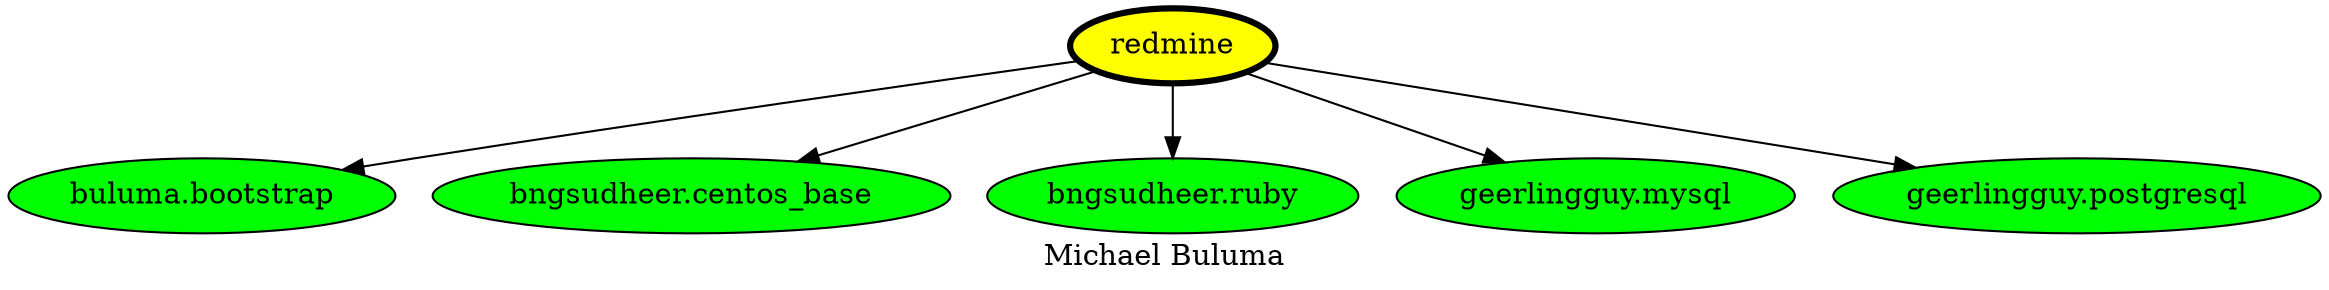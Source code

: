 digraph PhiloDilemma {
  label = "Michael Buluma" ;
  overlap=false
  {
    "redmine" [fillcolor=yellow style=filled penwidth=3]
    "buluma.bootstrap" [fillcolor=green style=filled]
    "bngsudheer.centos_base" [fillcolor=green style=filled]
    "bngsudheer.ruby" [fillcolor=green style=filled]
    "geerlingguy.mysql" [fillcolor=green style=filled]
    "geerlingguy.postgresql" [fillcolor=green style=filled]
  }
  "redmine" -> "buluma.bootstrap"
  "redmine" -> "bngsudheer.centos_base"
  "redmine" -> "bngsudheer.ruby"
  "redmine" -> "geerlingguy.mysql"
  "redmine" -> "geerlingguy.postgresql"
}
